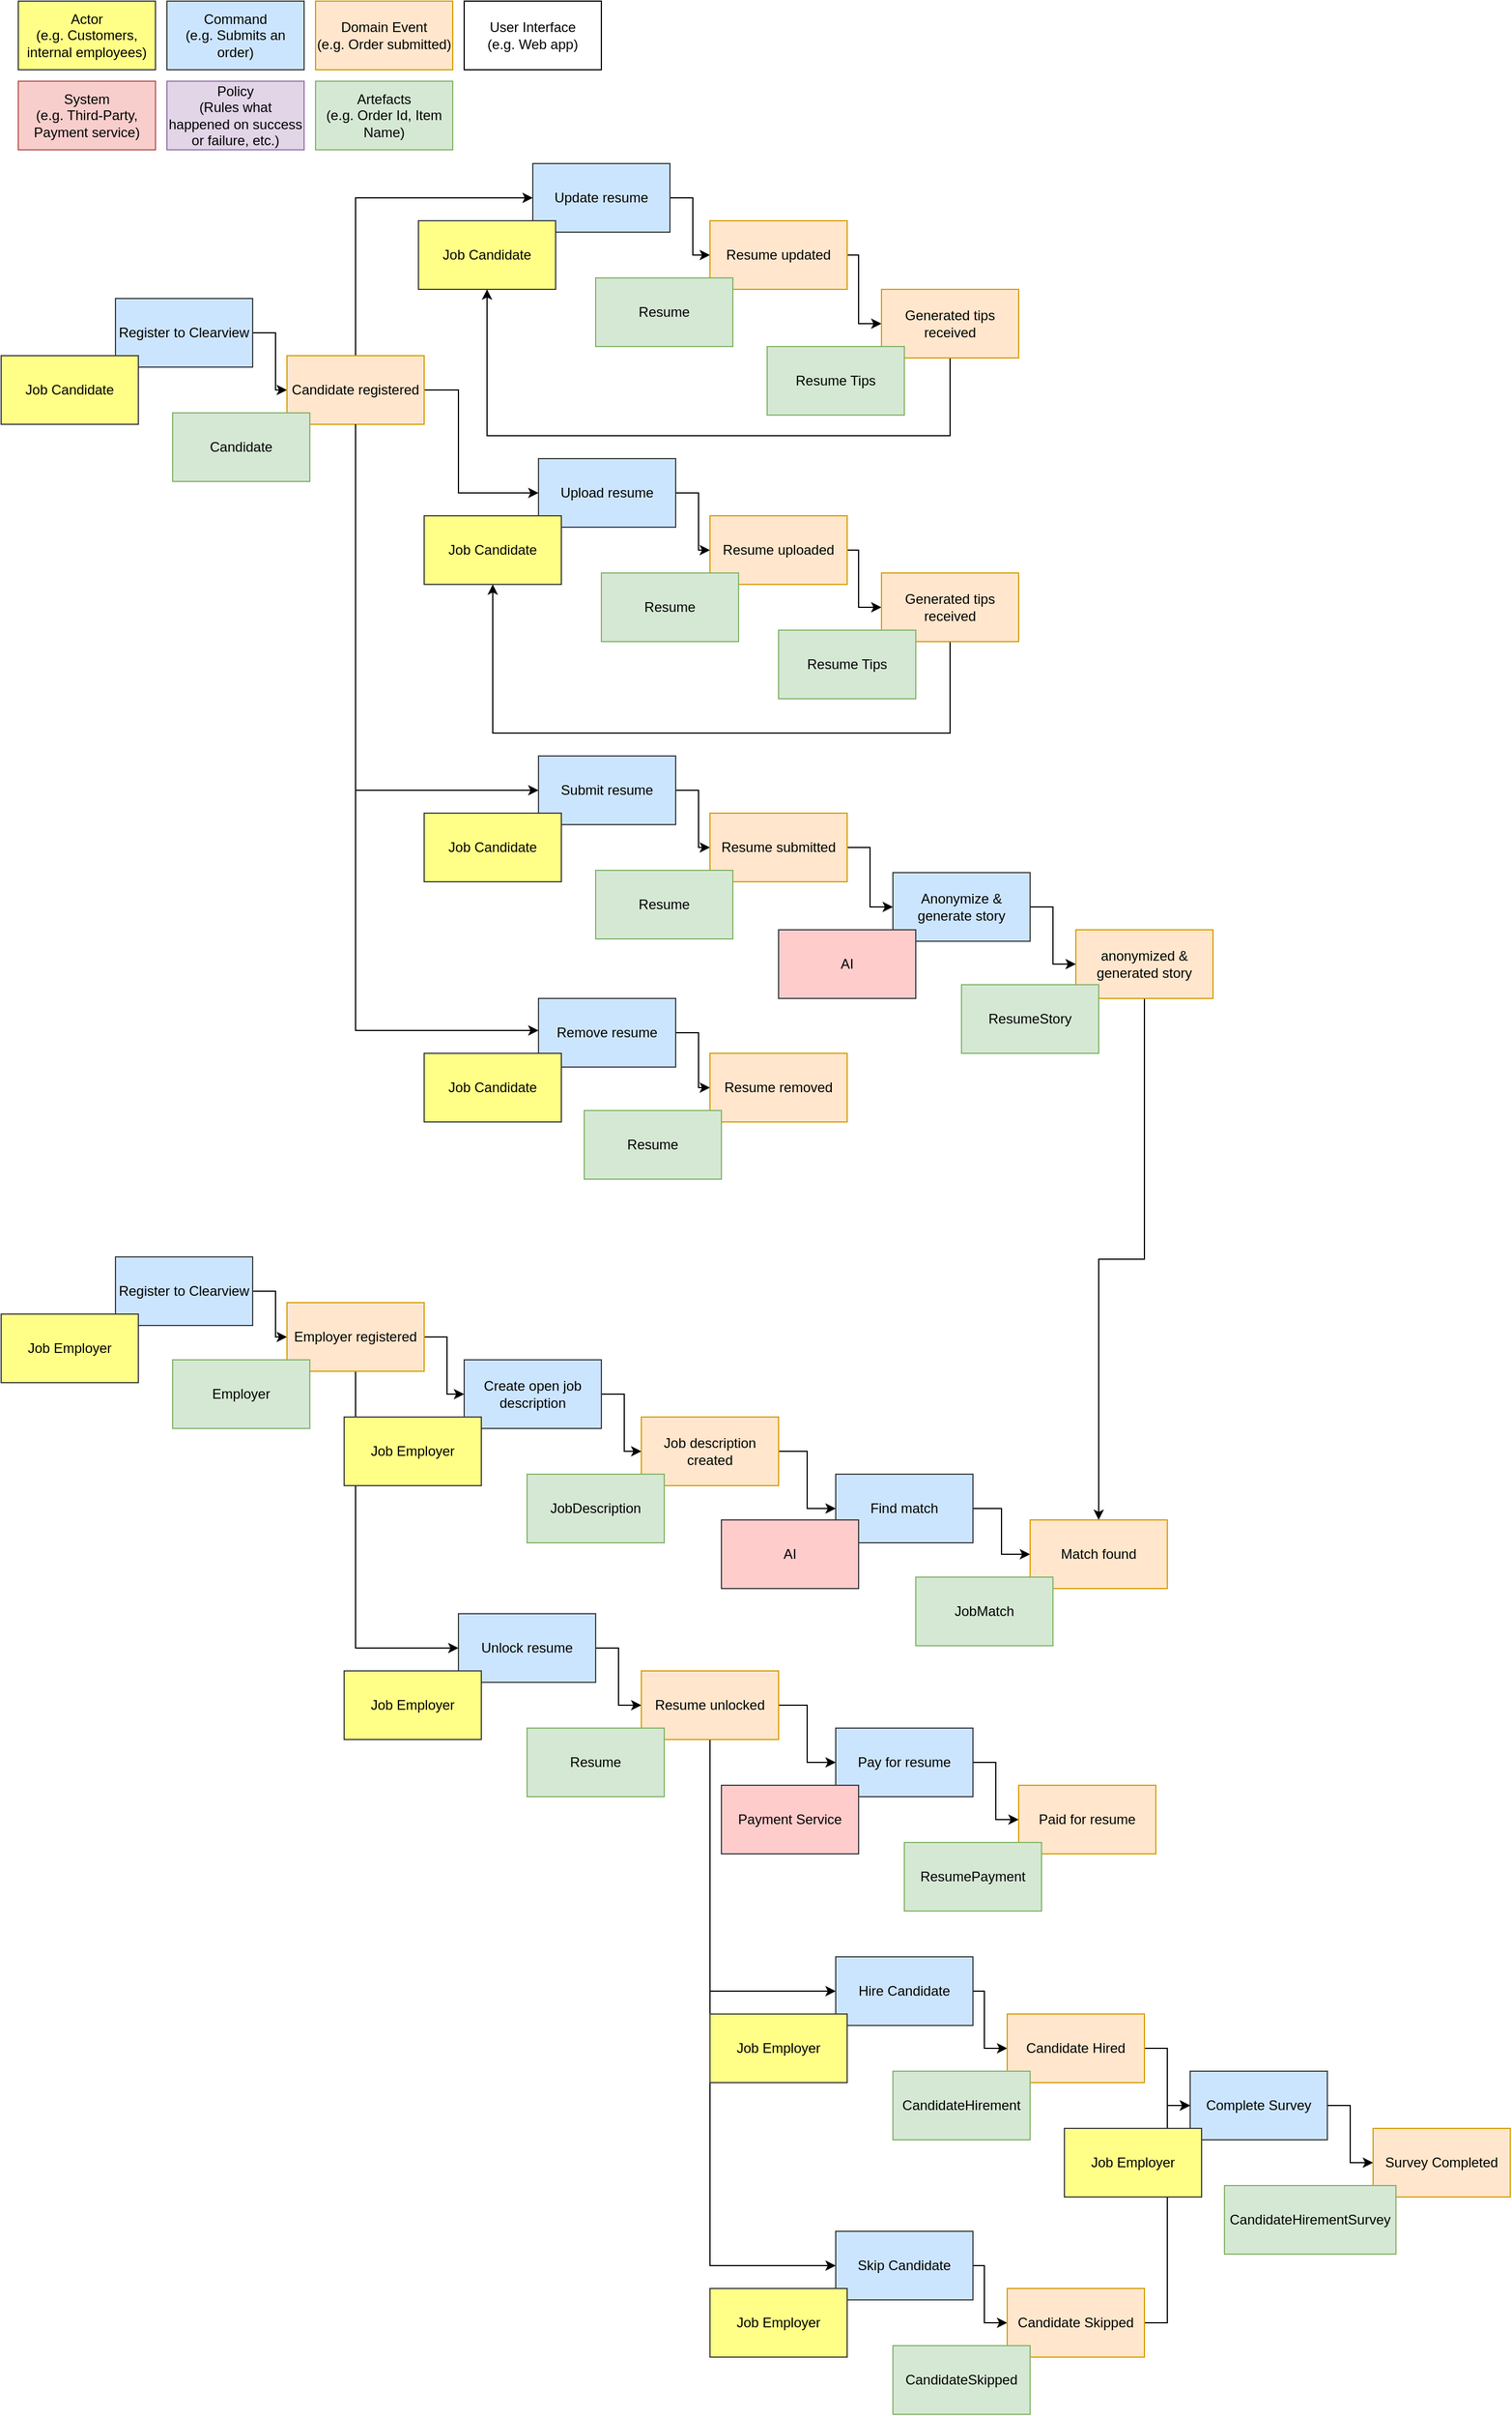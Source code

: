 <mxfile version="22.1.2" type="device" pages="4">
  <diagram name="Events" id="QSQXu9lmqYJtY8SG2Jjx">
    <mxGraphModel dx="1217" dy="930" grid="1" gridSize="10" guides="1" tooltips="1" connect="1" arrows="1" fold="1" page="1" pageScale="1" pageWidth="1169" pageHeight="1654" math="0" shadow="0">
      <root>
        <mxCell id="0" />
        <mxCell id="1" parent="0" />
        <mxCell id="1sGQlCswzNVKoqFnoiBK-1" value="System&lt;br&gt;(e.g. Third-Party, Payment service)" style="rounded=0;whiteSpace=wrap;html=1;fillColor=#f8cecc;strokeColor=#b85450;" vertex="1" parent="1">
          <mxGeometry x="15" y="80" width="120" height="60" as="geometry" />
        </mxCell>
        <mxCell id="1sGQlCswzNVKoqFnoiBK-2" value="Actor&lt;br&gt;(e.g. Customers, internal employees)" style="rounded=0;whiteSpace=wrap;html=1;fillColor=#ffff88;strokeColor=#36393d;" vertex="1" parent="1">
          <mxGeometry x="15" y="10" width="120" height="60" as="geometry" />
        </mxCell>
        <mxCell id="1sGQlCswzNVKoqFnoiBK-3" value="Command&lt;br&gt;(e.g. Submits an order)" style="rounded=0;whiteSpace=wrap;html=1;fillColor=#cce5ff;strokeColor=#36393d;" vertex="1" parent="1">
          <mxGeometry x="145" y="10" width="120" height="60" as="geometry" />
        </mxCell>
        <mxCell id="1sGQlCswzNVKoqFnoiBK-4" value="Domain Event&lt;br&gt;(e.g. Order submitted)" style="rounded=0;whiteSpace=wrap;html=1;fillColor=#ffe6cc;strokeColor=#d79b00;" vertex="1" parent="1">
          <mxGeometry x="275" y="10" width="120" height="60" as="geometry" />
        </mxCell>
        <mxCell id="1sGQlCswzNVKoqFnoiBK-5" value="Artefacts&lt;br&gt;(e.g. Order Id, Item Name)" style="rounded=0;whiteSpace=wrap;html=1;fillColor=#d5e8d4;strokeColor=#82b366;" vertex="1" parent="1">
          <mxGeometry x="275" y="80" width="120" height="60" as="geometry" />
        </mxCell>
        <mxCell id="1sGQlCswzNVKoqFnoiBK-6" value="User Interface&lt;br&gt;(e.g. Web app)" style="rounded=0;whiteSpace=wrap;html=1;" vertex="1" parent="1">
          <mxGeometry x="405" y="10" width="120" height="60" as="geometry" />
        </mxCell>
        <mxCell id="1sGQlCswzNVKoqFnoiBK-7" value="Policy&lt;br&gt;(Rules what happened on success or failure, etc.)" style="rounded=0;whiteSpace=wrap;html=1;fillColor=#e1d5e7;strokeColor=#9673a6;" vertex="1" parent="1">
          <mxGeometry x="145" y="80" width="120" height="60" as="geometry" />
        </mxCell>
        <mxCell id="LxWCvpmv3S09ETfs8jSa-2" style="edgeStyle=orthogonalEdgeStyle;rounded=0;orthogonalLoop=1;jettySize=auto;html=1;entryX=0;entryY=0.5;entryDx=0;entryDy=0;" edge="1" parent="1" source="1sGQlCswzNVKoqFnoiBK-9" target="LxWCvpmv3S09ETfs8jSa-1">
          <mxGeometry relative="1" as="geometry" />
        </mxCell>
        <mxCell id="1sGQlCswzNVKoqFnoiBK-9" value="Upload resume" style="rounded=0;whiteSpace=wrap;html=1;fillColor=#cce5ff;strokeColor=#36393d;" vertex="1" parent="1">
          <mxGeometry x="470" y="410" width="120" height="60" as="geometry" />
        </mxCell>
        <mxCell id="-47shXcS-1HyKLamz-Dh-2" style="edgeStyle=orthogonalEdgeStyle;rounded=0;orthogonalLoop=1;jettySize=auto;html=1;entryX=0;entryY=0.5;entryDx=0;entryDy=0;" edge="1" parent="1" source="LxWCvpmv3S09ETfs8jSa-1" target="DDW7LlrJ7NtLlArkNrAU-3">
          <mxGeometry relative="1" as="geometry">
            <mxPoint x="770" y="440" as="targetPoint" />
            <Array as="points">
              <mxPoint x="750" y="490" />
              <mxPoint x="750" y="540" />
            </Array>
          </mxGeometry>
        </mxCell>
        <mxCell id="LxWCvpmv3S09ETfs8jSa-1" value="Resume uploaded" style="rounded=0;whiteSpace=wrap;html=1;fillColor=#ffe6cc;strokeColor=#d79b00;" vertex="1" parent="1">
          <mxGeometry x="620" y="460" width="120" height="60" as="geometry" />
        </mxCell>
        <mxCell id="h68p6T1j22FLT3B7f_oG-5" style="edgeStyle=orthogonalEdgeStyle;rounded=0;orthogonalLoop=1;jettySize=auto;html=1;entryX=0;entryY=0.5;entryDx=0;entryDy=0;" edge="1" parent="1" source="h68p6T1j22FLT3B7f_oG-2" target="h68p6T1j22FLT3B7f_oG-4">
          <mxGeometry relative="1" as="geometry" />
        </mxCell>
        <mxCell id="h68p6T1j22FLT3B7f_oG-2" value="Register to Clearview" style="rounded=0;whiteSpace=wrap;html=1;fillColor=#cce5ff;strokeColor=#36393d;" vertex="1" parent="1">
          <mxGeometry x="100" y="270" width="120" height="60" as="geometry" />
        </mxCell>
        <mxCell id="DDW7LlrJ7NtLlArkNrAU-2" style="edgeStyle=orthogonalEdgeStyle;rounded=0;orthogonalLoop=1;jettySize=auto;html=1;entryX=0;entryY=0.5;entryDx=0;entryDy=0;" edge="1" parent="1" source="h68p6T1j22FLT3B7f_oG-4" target="1sGQlCswzNVKoqFnoiBK-9">
          <mxGeometry relative="1" as="geometry">
            <Array as="points">
              <mxPoint x="400" y="350" />
              <mxPoint x="400" y="440" />
            </Array>
          </mxGeometry>
        </mxCell>
        <mxCell id="vd6nBaBK3zYr2zuKlT-W-9" style="edgeStyle=orthogonalEdgeStyle;rounded=0;orthogonalLoop=1;jettySize=auto;html=1;entryX=0;entryY=0.5;entryDx=0;entryDy=0;" edge="1" parent="1" source="h68p6T1j22FLT3B7f_oG-4" target="vd6nBaBK3zYr2zuKlT-W-1">
          <mxGeometry relative="1" as="geometry">
            <Array as="points">
              <mxPoint x="310" y="700" />
            </Array>
          </mxGeometry>
        </mxCell>
        <mxCell id="vd6nBaBK3zYr2zuKlT-W-18" style="edgeStyle=orthogonalEdgeStyle;rounded=0;orthogonalLoop=1;jettySize=auto;html=1;entryX=0;entryY=0.5;entryDx=0;entryDy=0;" edge="1" parent="1" source="h68p6T1j22FLT3B7f_oG-4" target="vd6nBaBK3zYr2zuKlT-W-16">
          <mxGeometry relative="1" as="geometry">
            <Array as="points">
              <mxPoint x="310" y="182" />
            </Array>
          </mxGeometry>
        </mxCell>
        <mxCell id="h68p6T1j22FLT3B7f_oG-4" value="Candidate registered" style="rounded=0;whiteSpace=wrap;html=1;fillColor=#ffe6cc;strokeColor=#d79b00;" vertex="1" parent="1">
          <mxGeometry x="250" y="320" width="120" height="60" as="geometry" />
        </mxCell>
        <mxCell id="h68p6T1j22FLT3B7f_oG-1" value="Job Candidate" style="rounded=0;whiteSpace=wrap;html=1;fillColor=#ffff88;strokeColor=#36393d;" vertex="1" parent="1">
          <mxGeometry y="320" width="120" height="60" as="geometry" />
        </mxCell>
        <mxCell id="1sGQlCswzNVKoqFnoiBK-8" value="Job Candidate" style="rounded=0;whiteSpace=wrap;html=1;fillColor=#ffff88;strokeColor=#36393d;" vertex="1" parent="1">
          <mxGeometry x="370" y="460" width="120" height="60" as="geometry" />
        </mxCell>
        <mxCell id="DDW7LlrJ7NtLlArkNrAU-6" style="edgeStyle=orthogonalEdgeStyle;rounded=0;orthogonalLoop=1;jettySize=auto;html=1;entryX=0.5;entryY=1;entryDx=0;entryDy=0;" edge="1" parent="1" source="DDW7LlrJ7NtLlArkNrAU-3" target="1sGQlCswzNVKoqFnoiBK-8">
          <mxGeometry relative="1" as="geometry">
            <Array as="points">
              <mxPoint x="830" y="650" />
              <mxPoint x="430" y="650" />
            </Array>
          </mxGeometry>
        </mxCell>
        <mxCell id="DDW7LlrJ7NtLlArkNrAU-3" value="Generated tips received" style="rounded=0;whiteSpace=wrap;html=1;fillColor=#ffe6cc;strokeColor=#d79b00;" vertex="1" parent="1">
          <mxGeometry x="770" y="510" width="120" height="60" as="geometry" />
        </mxCell>
        <mxCell id="DDW7LlrJ7NtLlArkNrAU-4" value="Resume" style="rounded=0;whiteSpace=wrap;html=1;fillColor=#d5e8d4;strokeColor=#82b366;" vertex="1" parent="1">
          <mxGeometry x="525" y="510" width="120" height="60" as="geometry" />
        </mxCell>
        <mxCell id="DDW7LlrJ7NtLlArkNrAU-5" value="Resume Tips" style="rounded=0;whiteSpace=wrap;html=1;fillColor=#d5e8d4;strokeColor=#82b366;" vertex="1" parent="1">
          <mxGeometry x="680" y="560" width="120" height="60" as="geometry" />
        </mxCell>
        <mxCell id="vd6nBaBK3zYr2zuKlT-W-4" style="edgeStyle=orthogonalEdgeStyle;rounded=0;orthogonalLoop=1;jettySize=auto;html=1;entryX=0;entryY=0.5;entryDx=0;entryDy=0;" edge="1" parent="1" source="vd6nBaBK3zYr2zuKlT-W-1" target="vd6nBaBK3zYr2zuKlT-W-3">
          <mxGeometry relative="1" as="geometry" />
        </mxCell>
        <mxCell id="vd6nBaBK3zYr2zuKlT-W-1" value="Submit resume" style="rounded=0;whiteSpace=wrap;html=1;fillColor=#cce5ff;strokeColor=#36393d;" vertex="1" parent="1">
          <mxGeometry x="470" y="670" width="120" height="60" as="geometry" />
        </mxCell>
        <mxCell id="vd6nBaBK3zYr2zuKlT-W-2" value="Job Candidate" style="rounded=0;whiteSpace=wrap;html=1;fillColor=#ffff88;strokeColor=#36393d;" vertex="1" parent="1">
          <mxGeometry x="370" y="720" width="120" height="60" as="geometry" />
        </mxCell>
        <mxCell id="vd6nBaBK3zYr2zuKlT-W-7" style="edgeStyle=orthogonalEdgeStyle;rounded=0;orthogonalLoop=1;jettySize=auto;html=1;entryX=0;entryY=0.5;entryDx=0;entryDy=0;" edge="1" parent="1" source="vd6nBaBK3zYr2zuKlT-W-3" target="vd6nBaBK3zYr2zuKlT-W-38">
          <mxGeometry relative="1" as="geometry" />
        </mxCell>
        <mxCell id="vd6nBaBK3zYr2zuKlT-W-3" value="Resume submitted" style="rounded=0;whiteSpace=wrap;html=1;fillColor=#ffe6cc;strokeColor=#d79b00;" vertex="1" parent="1">
          <mxGeometry x="620" y="720" width="120" height="60" as="geometry" />
        </mxCell>
        <mxCell id="vd6nBaBK3zYr2zuKlT-W-5" value="Resume" style="rounded=0;whiteSpace=wrap;html=1;fillColor=#d5e8d4;strokeColor=#82b366;" vertex="1" parent="1">
          <mxGeometry x="520" y="770" width="120" height="60" as="geometry" />
        </mxCell>
        <mxCell id="nr668dQrNdN1Qu-H5N3p-35" style="edgeStyle=orthogonalEdgeStyle;rounded=0;orthogonalLoop=1;jettySize=auto;html=1;entryX=0.5;entryY=0;entryDx=0;entryDy=0;" edge="1" parent="1" source="vd6nBaBK3zYr2zuKlT-W-6" target="vd6nBaBK3zYr2zuKlT-W-41">
          <mxGeometry relative="1" as="geometry" />
        </mxCell>
        <mxCell id="vd6nBaBK3zYr2zuKlT-W-6" value="anonymized &amp;amp; generated story" style="rounded=0;whiteSpace=wrap;html=1;fillColor=#ffe6cc;strokeColor=#d79b00;" vertex="1" parent="1">
          <mxGeometry x="940" y="822" width="120" height="60" as="geometry" />
        </mxCell>
        <mxCell id="vd6nBaBK3zYr2zuKlT-W-8" value="ResumeStory" style="rounded=0;whiteSpace=wrap;html=1;fillColor=#d5e8d4;strokeColor=#82b366;" vertex="1" parent="1">
          <mxGeometry x="840" y="870" width="120" height="60" as="geometry" />
        </mxCell>
        <mxCell id="vd6nBaBK3zYr2zuKlT-W-13" style="edgeStyle=orthogonalEdgeStyle;rounded=0;orthogonalLoop=1;jettySize=auto;html=1;entryX=0;entryY=0.5;entryDx=0;entryDy=0;" edge="1" parent="1" source="vd6nBaBK3zYr2zuKlT-W-10" target="vd6nBaBK3zYr2zuKlT-W-12">
          <mxGeometry relative="1" as="geometry" />
        </mxCell>
        <mxCell id="vd6nBaBK3zYr2zuKlT-W-10" value="Register to Clearview" style="rounded=0;whiteSpace=wrap;html=1;fillColor=#cce5ff;strokeColor=#36393d;" vertex="1" parent="1">
          <mxGeometry x="100" y="1108" width="120" height="60" as="geometry" />
        </mxCell>
        <mxCell id="vd6nBaBK3zYr2zuKlT-W-11" value="Job Employer" style="rounded=0;whiteSpace=wrap;html=1;fillColor=#ffff88;strokeColor=#36393d;" vertex="1" parent="1">
          <mxGeometry y="1158" width="120" height="60" as="geometry" />
        </mxCell>
        <mxCell id="vd6nBaBK3zYr2zuKlT-W-30" style="edgeStyle=orthogonalEdgeStyle;rounded=0;orthogonalLoop=1;jettySize=auto;html=1;entryX=0;entryY=0.5;entryDx=0;entryDy=0;" edge="1" parent="1" source="vd6nBaBK3zYr2zuKlT-W-12" target="vd6nBaBK3zYr2zuKlT-W-29">
          <mxGeometry relative="1" as="geometry" />
        </mxCell>
        <mxCell id="qTahu4m1CZD2g2QTslo6-3" style="edgeStyle=orthogonalEdgeStyle;rounded=0;orthogonalLoop=1;jettySize=auto;html=1;entryX=0;entryY=0.5;entryDx=0;entryDy=0;exitX=0.5;exitY=1;exitDx=0;exitDy=0;" edge="1" parent="1" source="vd6nBaBK3zYr2zuKlT-W-12" target="qTahu4m1CZD2g2QTslo6-1">
          <mxGeometry relative="1" as="geometry" />
        </mxCell>
        <mxCell id="vd6nBaBK3zYr2zuKlT-W-12" value="Employer registered" style="rounded=0;whiteSpace=wrap;html=1;fillColor=#ffe6cc;strokeColor=#d79b00;" vertex="1" parent="1">
          <mxGeometry x="250" y="1148" width="120" height="60" as="geometry" />
        </mxCell>
        <mxCell id="vd6nBaBK3zYr2zuKlT-W-14" value="Candidate" style="rounded=0;whiteSpace=wrap;html=1;fillColor=#d5e8d4;strokeColor=#82b366;" vertex="1" parent="1">
          <mxGeometry x="150" y="370" width="120" height="60" as="geometry" />
        </mxCell>
        <mxCell id="vd6nBaBK3zYr2zuKlT-W-15" value="Employer" style="rounded=0;whiteSpace=wrap;html=1;fillColor=#d5e8d4;strokeColor=#82b366;" vertex="1" parent="1">
          <mxGeometry x="150" y="1198" width="120" height="60" as="geometry" />
        </mxCell>
        <mxCell id="vd6nBaBK3zYr2zuKlT-W-21" style="edgeStyle=orthogonalEdgeStyle;rounded=0;orthogonalLoop=1;jettySize=auto;html=1;" edge="1" parent="1" source="vd6nBaBK3zYr2zuKlT-W-16" target="vd6nBaBK3zYr2zuKlT-W-19">
          <mxGeometry relative="1" as="geometry" />
        </mxCell>
        <mxCell id="vd6nBaBK3zYr2zuKlT-W-16" value="Update resume" style="rounded=0;whiteSpace=wrap;html=1;fillColor=#cce5ff;strokeColor=#36393d;" vertex="1" parent="1">
          <mxGeometry x="465" y="152" width="120" height="60" as="geometry" />
        </mxCell>
        <mxCell id="vd6nBaBK3zYr2zuKlT-W-17" value="Job Candidate" style="rounded=0;whiteSpace=wrap;html=1;fillColor=#ffff88;strokeColor=#36393d;" vertex="1" parent="1">
          <mxGeometry x="365" y="202" width="120" height="60" as="geometry" />
        </mxCell>
        <mxCell id="vd6nBaBK3zYr2zuKlT-W-27" style="edgeStyle=orthogonalEdgeStyle;rounded=0;orthogonalLoop=1;jettySize=auto;html=1;entryX=0;entryY=0.5;entryDx=0;entryDy=0;" edge="1" parent="1" source="vd6nBaBK3zYr2zuKlT-W-19" target="vd6nBaBK3zYr2zuKlT-W-23">
          <mxGeometry relative="1" as="geometry">
            <Array as="points">
              <mxPoint x="750" y="232" />
              <mxPoint x="750" y="292" />
            </Array>
          </mxGeometry>
        </mxCell>
        <mxCell id="vd6nBaBK3zYr2zuKlT-W-19" value="Resume updated" style="rounded=0;whiteSpace=wrap;html=1;fillColor=#ffe6cc;strokeColor=#d79b00;" vertex="1" parent="1">
          <mxGeometry x="620" y="202" width="120" height="60" as="geometry" />
        </mxCell>
        <mxCell id="vd6nBaBK3zYr2zuKlT-W-20" value="Resume" style="rounded=0;whiteSpace=wrap;html=1;fillColor=#d5e8d4;strokeColor=#82b366;" vertex="1" parent="1">
          <mxGeometry x="520" y="252" width="120" height="60" as="geometry" />
        </mxCell>
        <mxCell id="vd6nBaBK3zYr2zuKlT-W-28" style="edgeStyle=orthogonalEdgeStyle;rounded=0;orthogonalLoop=1;jettySize=auto;html=1;entryX=0.5;entryY=1;entryDx=0;entryDy=0;" edge="1" parent="1" source="vd6nBaBK3zYr2zuKlT-W-23" target="vd6nBaBK3zYr2zuKlT-W-17">
          <mxGeometry relative="1" as="geometry">
            <Array as="points">
              <mxPoint x="830" y="390" />
              <mxPoint x="425" y="390" />
            </Array>
          </mxGeometry>
        </mxCell>
        <mxCell id="vd6nBaBK3zYr2zuKlT-W-23" value="Generated tips received" style="rounded=0;whiteSpace=wrap;html=1;fillColor=#ffe6cc;strokeColor=#d79b00;" vertex="1" parent="1">
          <mxGeometry x="770" y="262" width="120" height="60" as="geometry" />
        </mxCell>
        <mxCell id="vd6nBaBK3zYr2zuKlT-W-24" value="Resume Tips" style="rounded=0;whiteSpace=wrap;html=1;fillColor=#d5e8d4;strokeColor=#82b366;" vertex="1" parent="1">
          <mxGeometry x="670" y="312" width="120" height="60" as="geometry" />
        </mxCell>
        <mxCell id="vd6nBaBK3zYr2zuKlT-W-33" style="edgeStyle=orthogonalEdgeStyle;rounded=0;orthogonalLoop=1;jettySize=auto;html=1;entryX=0;entryY=0.5;entryDx=0;entryDy=0;" edge="1" parent="1" source="vd6nBaBK3zYr2zuKlT-W-29" target="vd6nBaBK3zYr2zuKlT-W-31">
          <mxGeometry relative="1" as="geometry" />
        </mxCell>
        <mxCell id="vd6nBaBK3zYr2zuKlT-W-29" value="Create open job description" style="rounded=0;whiteSpace=wrap;html=1;fillColor=#cce5ff;strokeColor=#36393d;" vertex="1" parent="1">
          <mxGeometry x="405" y="1198" width="120" height="60" as="geometry" />
        </mxCell>
        <mxCell id="vd6nBaBK3zYr2zuKlT-W-36" style="edgeStyle=orthogonalEdgeStyle;rounded=0;orthogonalLoop=1;jettySize=auto;html=1;entryX=0;entryY=0.5;entryDx=0;entryDy=0;" edge="1" parent="1" source="vd6nBaBK3zYr2zuKlT-W-31" target="vd6nBaBK3zYr2zuKlT-W-35">
          <mxGeometry relative="1" as="geometry" />
        </mxCell>
        <mxCell id="vd6nBaBK3zYr2zuKlT-W-31" value="Job description created" style="rounded=0;whiteSpace=wrap;html=1;fillColor=#ffe6cc;strokeColor=#d79b00;" vertex="1" parent="1">
          <mxGeometry x="560" y="1248" width="120" height="60" as="geometry" />
        </mxCell>
        <mxCell id="vd6nBaBK3zYr2zuKlT-W-32" value="Job Employer" style="rounded=0;whiteSpace=wrap;html=1;fillColor=#ffff88;strokeColor=#36393d;" vertex="1" parent="1">
          <mxGeometry x="300" y="1248" width="120" height="60" as="geometry" />
        </mxCell>
        <mxCell id="vd6nBaBK3zYr2zuKlT-W-34" value="JobDescription" style="rounded=0;whiteSpace=wrap;html=1;fillColor=#d5e8d4;strokeColor=#82b366;" vertex="1" parent="1">
          <mxGeometry x="460" y="1298" width="120" height="60" as="geometry" />
        </mxCell>
        <mxCell id="vd6nBaBK3zYr2zuKlT-W-42" style="edgeStyle=orthogonalEdgeStyle;rounded=0;orthogonalLoop=1;jettySize=auto;html=1;entryX=0;entryY=0.5;entryDx=0;entryDy=0;" edge="1" parent="1" source="vd6nBaBK3zYr2zuKlT-W-35" target="vd6nBaBK3zYr2zuKlT-W-41">
          <mxGeometry relative="1" as="geometry" />
        </mxCell>
        <mxCell id="vd6nBaBK3zYr2zuKlT-W-35" value="Find match" style="rounded=0;whiteSpace=wrap;html=1;fillColor=#cce5ff;strokeColor=#36393d;" vertex="1" parent="1">
          <mxGeometry x="730" y="1298" width="120" height="60" as="geometry" />
        </mxCell>
        <mxCell id="vd6nBaBK3zYr2zuKlT-W-37" value="AI" style="rounded=0;whiteSpace=wrap;html=1;fillColor=#ffcccc;strokeColor=#36393d;" vertex="1" parent="1">
          <mxGeometry x="630" y="1338" width="120" height="60" as="geometry" />
        </mxCell>
        <mxCell id="vd6nBaBK3zYr2zuKlT-W-40" style="edgeStyle=orthogonalEdgeStyle;rounded=0;orthogonalLoop=1;jettySize=auto;html=1;entryX=0;entryY=0.5;entryDx=0;entryDy=0;" edge="1" parent="1" source="vd6nBaBK3zYr2zuKlT-W-38" target="vd6nBaBK3zYr2zuKlT-W-6">
          <mxGeometry relative="1" as="geometry" />
        </mxCell>
        <mxCell id="vd6nBaBK3zYr2zuKlT-W-38" value="Anonymize &amp;amp; generate story" style="rounded=0;whiteSpace=wrap;html=1;fillColor=#cce5ff;strokeColor=#36393d;" vertex="1" parent="1">
          <mxGeometry x="780" y="772" width="120" height="60" as="geometry" />
        </mxCell>
        <mxCell id="vd6nBaBK3zYr2zuKlT-W-39" value="AI" style="rounded=0;whiteSpace=wrap;html=1;fillColor=#ffcccc;strokeColor=#36393d;" vertex="1" parent="1">
          <mxGeometry x="680" y="822" width="120" height="60" as="geometry" />
        </mxCell>
        <mxCell id="vd6nBaBK3zYr2zuKlT-W-41" value="Match found" style="rounded=0;whiteSpace=wrap;html=1;fillColor=#ffe6cc;strokeColor=#d79b00;" vertex="1" parent="1">
          <mxGeometry x="900" y="1338" width="120" height="60" as="geometry" />
        </mxCell>
        <mxCell id="vd6nBaBK3zYr2zuKlT-W-43" value="JobMatch" style="rounded=0;whiteSpace=wrap;html=1;fillColor=#d5e8d4;strokeColor=#82b366;" vertex="1" parent="1">
          <mxGeometry x="800" y="1388" width="120" height="60" as="geometry" />
        </mxCell>
        <mxCell id="qTahu4m1CZD2g2QTslo6-6" style="edgeStyle=orthogonalEdgeStyle;rounded=0;orthogonalLoop=1;jettySize=auto;html=1;entryX=0;entryY=0.5;entryDx=0;entryDy=0;" edge="1" parent="1" source="qTahu4m1CZD2g2QTslo6-1" target="qTahu4m1CZD2g2QTslo6-5">
          <mxGeometry relative="1" as="geometry" />
        </mxCell>
        <mxCell id="qTahu4m1CZD2g2QTslo6-1" value="Unlock resume" style="rounded=0;whiteSpace=wrap;html=1;fillColor=#cce5ff;strokeColor=#36393d;" vertex="1" parent="1">
          <mxGeometry x="400" y="1420" width="120" height="60" as="geometry" />
        </mxCell>
        <mxCell id="qTahu4m1CZD2g2QTslo6-2" value="Job Employer" style="rounded=0;whiteSpace=wrap;html=1;fillColor=#ffff88;strokeColor=#36393d;" vertex="1" parent="1">
          <mxGeometry x="300" y="1470" width="120" height="60" as="geometry" />
        </mxCell>
        <mxCell id="qTahu4m1CZD2g2QTslo6-9" style="edgeStyle=orthogonalEdgeStyle;rounded=0;orthogonalLoop=1;jettySize=auto;html=1;entryX=0;entryY=0.5;entryDx=0;entryDy=0;" edge="1" parent="1" source="qTahu4m1CZD2g2QTslo6-5" target="qTahu4m1CZD2g2QTslo6-8">
          <mxGeometry relative="1" as="geometry" />
        </mxCell>
        <mxCell id="qTahu4m1CZD2g2QTslo6-16" style="edgeStyle=orthogonalEdgeStyle;rounded=0;orthogonalLoop=1;jettySize=auto;html=1;entryX=0;entryY=0.5;entryDx=0;entryDy=0;exitX=0.5;exitY=1;exitDx=0;exitDy=0;" edge="1" parent="1" source="qTahu4m1CZD2g2QTslo6-5" target="qTahu4m1CZD2g2QTslo6-15">
          <mxGeometry relative="1" as="geometry" />
        </mxCell>
        <mxCell id="qTahu4m1CZD2g2QTslo6-38" style="edgeStyle=orthogonalEdgeStyle;rounded=0;orthogonalLoop=1;jettySize=auto;html=1;entryX=0;entryY=0.5;entryDx=0;entryDy=0;exitX=0.5;exitY=1;exitDx=0;exitDy=0;" edge="1" parent="1" source="qTahu4m1CZD2g2QTslo6-5" target="qTahu4m1CZD2g2QTslo6-28">
          <mxGeometry relative="1" as="geometry" />
        </mxCell>
        <mxCell id="qTahu4m1CZD2g2QTslo6-5" value="Resume unlocked" style="rounded=0;whiteSpace=wrap;html=1;fillColor=#ffe6cc;strokeColor=#d79b00;" vertex="1" parent="1">
          <mxGeometry x="560" y="1470" width="120" height="60" as="geometry" />
        </mxCell>
        <mxCell id="qTahu4m1CZD2g2QTslo6-7" value="Resume" style="rounded=0;whiteSpace=wrap;html=1;fillColor=#d5e8d4;strokeColor=#82b366;" vertex="1" parent="1">
          <mxGeometry x="460" y="1520" width="120" height="60" as="geometry" />
        </mxCell>
        <mxCell id="qTahu4m1CZD2g2QTslo6-13" style="edgeStyle=orthogonalEdgeStyle;rounded=0;orthogonalLoop=1;jettySize=auto;html=1;" edge="1" parent="1" source="qTahu4m1CZD2g2QTslo6-8" target="qTahu4m1CZD2g2QTslo6-12">
          <mxGeometry relative="1" as="geometry" />
        </mxCell>
        <mxCell id="qTahu4m1CZD2g2QTslo6-8" value="Pay for resume" style="rounded=0;whiteSpace=wrap;html=1;fillColor=#cce5ff;strokeColor=#36393d;" vertex="1" parent="1">
          <mxGeometry x="730" y="1520" width="120" height="60" as="geometry" />
        </mxCell>
        <mxCell id="qTahu4m1CZD2g2QTslo6-10" value="Payment Service" style="rounded=0;whiteSpace=wrap;html=1;fillColor=#ffcccc;strokeColor=#36393d;" vertex="1" parent="1">
          <mxGeometry x="630" y="1570" width="120" height="60" as="geometry" />
        </mxCell>
        <mxCell id="qTahu4m1CZD2g2QTslo6-12" value="Paid for resume" style="rounded=0;whiteSpace=wrap;html=1;fillColor=#ffe6cc;strokeColor=#d79b00;" vertex="1" parent="1">
          <mxGeometry x="890" y="1570" width="120" height="60" as="geometry" />
        </mxCell>
        <mxCell id="qTahu4m1CZD2g2QTslo6-14" value="ResumePayment" style="rounded=0;whiteSpace=wrap;html=1;fillColor=#d5e8d4;strokeColor=#82b366;" vertex="1" parent="1">
          <mxGeometry x="790" y="1620" width="120" height="60" as="geometry" />
        </mxCell>
        <mxCell id="qTahu4m1CZD2g2QTslo6-19" style="edgeStyle=orthogonalEdgeStyle;rounded=0;orthogonalLoop=1;jettySize=auto;html=1;entryX=0;entryY=0.5;entryDx=0;entryDy=0;" edge="1" parent="1" source="qTahu4m1CZD2g2QTslo6-15" target="qTahu4m1CZD2g2QTslo6-18">
          <mxGeometry relative="1" as="geometry">
            <Array as="points">
              <mxPoint x="860" y="1750" />
              <mxPoint x="860" y="1800" />
            </Array>
          </mxGeometry>
        </mxCell>
        <mxCell id="qTahu4m1CZD2g2QTslo6-15" value="Hire Candidate" style="rounded=0;whiteSpace=wrap;html=1;fillColor=#cce5ff;strokeColor=#36393d;" vertex="1" parent="1">
          <mxGeometry x="730" y="1720" width="120" height="60" as="geometry" />
        </mxCell>
        <mxCell id="qTahu4m1CZD2g2QTslo6-17" value="Job Employer" style="rounded=0;whiteSpace=wrap;html=1;fillColor=#ffff88;strokeColor=#36393d;" vertex="1" parent="1">
          <mxGeometry x="620" y="1770" width="120" height="60" as="geometry" />
        </mxCell>
        <mxCell id="qTahu4m1CZD2g2QTslo6-22" style="edgeStyle=orthogonalEdgeStyle;rounded=0;orthogonalLoop=1;jettySize=auto;html=1;entryX=0;entryY=0.5;entryDx=0;entryDy=0;" edge="1" parent="1" source="qTahu4m1CZD2g2QTslo6-18" target="qTahu4m1CZD2g2QTslo6-21">
          <mxGeometry relative="1" as="geometry" />
        </mxCell>
        <mxCell id="qTahu4m1CZD2g2QTslo6-18" value="Candidate Hired" style="rounded=0;whiteSpace=wrap;html=1;fillColor=#ffe6cc;strokeColor=#d79b00;" vertex="1" parent="1">
          <mxGeometry x="880" y="1770" width="120" height="60" as="geometry" />
        </mxCell>
        <mxCell id="qTahu4m1CZD2g2QTslo6-20" value="CandidateHirement" style="rounded=0;whiteSpace=wrap;html=1;fillColor=#d5e8d4;strokeColor=#82b366;" vertex="1" parent="1">
          <mxGeometry x="780" y="1820" width="120" height="60" as="geometry" />
        </mxCell>
        <mxCell id="qTahu4m1CZD2g2QTslo6-25" style="edgeStyle=orthogonalEdgeStyle;rounded=0;orthogonalLoop=1;jettySize=auto;html=1;entryX=0;entryY=0.5;entryDx=0;entryDy=0;" edge="1" parent="1" source="qTahu4m1CZD2g2QTslo6-21" target="qTahu4m1CZD2g2QTslo6-24">
          <mxGeometry relative="1" as="geometry" />
        </mxCell>
        <mxCell id="qTahu4m1CZD2g2QTslo6-21" value="Complete Survey" style="rounded=0;whiteSpace=wrap;html=1;fillColor=#cce5ff;strokeColor=#36393d;" vertex="1" parent="1">
          <mxGeometry x="1040" y="1820" width="120" height="60" as="geometry" />
        </mxCell>
        <mxCell id="qTahu4m1CZD2g2QTslo6-24" value="Survey Completed" style="rounded=0;whiteSpace=wrap;html=1;fillColor=#ffe6cc;strokeColor=#d79b00;" vertex="1" parent="1">
          <mxGeometry x="1200" y="1870" width="120" height="60" as="geometry" />
        </mxCell>
        <mxCell id="qTahu4m1CZD2g2QTslo6-26" value="CandidateHirementSurvey" style="rounded=0;whiteSpace=wrap;html=1;fillColor=#d5e8d4;strokeColor=#82b366;" vertex="1" parent="1">
          <mxGeometry x="1070" y="1920" width="150" height="60" as="geometry" />
        </mxCell>
        <mxCell id="qTahu4m1CZD2g2QTslo6-27" style="edgeStyle=orthogonalEdgeStyle;rounded=0;orthogonalLoop=1;jettySize=auto;html=1;entryX=0;entryY=0.5;entryDx=0;entryDy=0;" edge="1" parent="1" source="qTahu4m1CZD2g2QTslo6-28" target="qTahu4m1CZD2g2QTslo6-31">
          <mxGeometry relative="1" as="geometry">
            <Array as="points">
              <mxPoint x="860" y="1990" />
              <mxPoint x="860" y="2040" />
            </Array>
          </mxGeometry>
        </mxCell>
        <mxCell id="qTahu4m1CZD2g2QTslo6-28" value="Skip Candidate" style="rounded=0;whiteSpace=wrap;html=1;fillColor=#cce5ff;strokeColor=#36393d;" vertex="1" parent="1">
          <mxGeometry x="730" y="1960" width="120" height="60" as="geometry" />
        </mxCell>
        <mxCell id="qTahu4m1CZD2g2QTslo6-29" value="Job Employer" style="rounded=0;whiteSpace=wrap;html=1;fillColor=#ffff88;strokeColor=#36393d;" vertex="1" parent="1">
          <mxGeometry x="620" y="2010" width="120" height="60" as="geometry" />
        </mxCell>
        <mxCell id="qTahu4m1CZD2g2QTslo6-30" style="edgeStyle=orthogonalEdgeStyle;rounded=0;orthogonalLoop=1;jettySize=auto;html=1;entryX=0;entryY=0.5;entryDx=0;entryDy=0;" edge="1" parent="1" source="qTahu4m1CZD2g2QTslo6-31" target="qTahu4m1CZD2g2QTslo6-21">
          <mxGeometry relative="1" as="geometry" />
        </mxCell>
        <mxCell id="qTahu4m1CZD2g2QTslo6-31" value="Candidate Skipped" style="rounded=0;whiteSpace=wrap;html=1;fillColor=#ffe6cc;strokeColor=#d79b00;" vertex="1" parent="1">
          <mxGeometry x="880" y="2010" width="120" height="60" as="geometry" />
        </mxCell>
        <mxCell id="qTahu4m1CZD2g2QTslo6-32" value="CandidateSkipped" style="rounded=0;whiteSpace=wrap;html=1;fillColor=#d5e8d4;strokeColor=#82b366;" vertex="1" parent="1">
          <mxGeometry x="780" y="2060" width="120" height="60" as="geometry" />
        </mxCell>
        <mxCell id="qTahu4m1CZD2g2QTslo6-23" value="Job Employer" style="rounded=0;whiteSpace=wrap;html=1;fillColor=#ffff88;strokeColor=#36393d;" vertex="1" parent="1">
          <mxGeometry x="930" y="1870" width="120" height="60" as="geometry" />
        </mxCell>
        <mxCell id="nr668dQrNdN1Qu-H5N3p-8" style="edgeStyle=orthogonalEdgeStyle;rounded=0;orthogonalLoop=1;jettySize=auto;html=1;entryX=0;entryY=0.5;entryDx=0;entryDy=0;" edge="1" parent="1" source="nr668dQrNdN1Qu-H5N3p-4" target="nr668dQrNdN1Qu-H5N3p-7">
          <mxGeometry relative="1" as="geometry" />
        </mxCell>
        <mxCell id="nr668dQrNdN1Qu-H5N3p-4" value="Remove resume" style="rounded=0;whiteSpace=wrap;html=1;fillColor=#cce5ff;strokeColor=#36393d;" vertex="1" parent="1">
          <mxGeometry x="470" y="882" width="120" height="60" as="geometry" />
        </mxCell>
        <mxCell id="nr668dQrNdN1Qu-H5N3p-5" value="Job Candidate" style="rounded=0;whiteSpace=wrap;html=1;fillColor=#ffff88;strokeColor=#36393d;" vertex="1" parent="1">
          <mxGeometry x="370" y="930" width="120" height="60" as="geometry" />
        </mxCell>
        <mxCell id="nr668dQrNdN1Qu-H5N3p-6" style="edgeStyle=orthogonalEdgeStyle;rounded=0;orthogonalLoop=1;jettySize=auto;html=1;exitX=0.5;exitY=1;exitDx=0;exitDy=0;" edge="1" parent="1" source="h68p6T1j22FLT3B7f_oG-4" target="nr668dQrNdN1Qu-H5N3p-4">
          <mxGeometry relative="1" as="geometry">
            <mxPoint x="320" y="390" as="sourcePoint" />
            <mxPoint x="480" y="710" as="targetPoint" />
            <Array as="points">
              <mxPoint x="310" y="910" />
            </Array>
          </mxGeometry>
        </mxCell>
        <mxCell id="nr668dQrNdN1Qu-H5N3p-7" value="Resume removed" style="rounded=0;whiteSpace=wrap;html=1;fillColor=#ffe6cc;strokeColor=#d79b00;" vertex="1" parent="1">
          <mxGeometry x="620" y="930" width="120" height="60" as="geometry" />
        </mxCell>
        <mxCell id="nr668dQrNdN1Qu-H5N3p-10" value="Resume" style="rounded=0;whiteSpace=wrap;html=1;fillColor=#d5e8d4;strokeColor=#82b366;" vertex="1" parent="1">
          <mxGeometry x="510" y="980" width="120" height="60" as="geometry" />
        </mxCell>
      </root>
    </mxGraphModel>
  </diagram>
  <diagram id="WJqLIm6Arno0MIoqfkYm" name="Components">
    <mxGraphModel dx="-317" dy="651" grid="1" gridSize="10" guides="1" tooltips="1" connect="1" arrows="1" fold="1" page="1" pageScale="1" pageWidth="1169" pageHeight="1654" math="0" shadow="0">
      <root>
        <mxCell id="0" />
        <mxCell id="1" parent="0" />
        <mxCell id="YhT3iaJ2nzur_h3uL0iz-1" value="&lt;font style=&quot;font-size: 16px;&quot;&gt;&lt;b&gt;Resume tracker&lt;/b&gt;&lt;/font&gt;" style="rounded=1;whiteSpace=wrap;html=1;verticalAlign=top;" vertex="1" parent="1">
          <mxGeometry x="1440" y="850" width="430" height="492" as="geometry" />
        </mxCell>
        <mxCell id="YhT3iaJ2nzur_h3uL0iz-2" value="&lt;font style=&quot;font-size: 16px;&quot;&gt;&lt;b&gt;Survey Collector&lt;/b&gt;&lt;/font&gt;" style="rounded=1;whiteSpace=wrap;html=1;verticalAlign=top;" vertex="1" parent="1">
          <mxGeometry x="1920" y="1113" width="580" height="230" as="geometry" />
        </mxCell>
        <mxCell id="YhT3iaJ2nzur_h3uL0iz-3" value="&lt;span style=&quot;font-size: 16px;&quot;&gt;&lt;b&gt;Resume Payout&lt;/b&gt;&lt;/span&gt;" style="rounded=1;whiteSpace=wrap;html=1;verticalAlign=top;" vertex="1" parent="1">
          <mxGeometry x="2180" y="822" width="310" height="204" as="geometry" />
        </mxCell>
        <mxCell id="YhT3iaJ2nzur_h3uL0iz-4" value="&lt;font style=&quot;font-size: 16px;&quot;&gt;&lt;b&gt;Resume AI matcher&lt;/b&gt;&lt;/font&gt;" style="rounded=1;whiteSpace=wrap;html=1;verticalAlign=top;" vertex="1" parent="1">
          <mxGeometry x="2170" y="550" width="320" height="210" as="geometry" />
        </mxCell>
        <mxCell id="YhT3iaJ2nzur_h3uL0iz-5" value="&lt;font style=&quot;font-size: 16px;&quot;&gt;&lt;b&gt;AI tips &amp;amp; anonymizer&lt;/b&gt;&lt;/font&gt;" style="rounded=1;whiteSpace=wrap;html=1;verticalAlign=top;" vertex="1" parent="1">
          <mxGeometry x="1990" y="240" width="500" height="248" as="geometry" />
        </mxCell>
        <mxCell id="YhT3iaJ2nzur_h3uL0iz-6" value="&lt;font style=&quot;font-size: 16px;&quot;&gt;&lt;b&gt;Candidate manager&lt;/b&gt;&lt;/font&gt;" style="rounded=1;whiteSpace=wrap;html=1;verticalAlign=top;" vertex="1" parent="1">
          <mxGeometry x="1440" y="240" width="300" height="200" as="geometry" />
        </mxCell>
        <mxCell id="YhT3iaJ2nzur_h3uL0iz-7" value="Job Candidate" style="rounded=0;whiteSpace=wrap;html=1;fillColor=#ffff88;strokeColor=#36393d;" vertex="1" parent="1">
          <mxGeometry x="1480" y="890" width="120" height="60" as="geometry" />
        </mxCell>
        <mxCell id="YhT3iaJ2nzur_h3uL0iz-8" value="Upload resume" style="rounded=0;whiteSpace=wrap;html=1;fillColor=#cce5ff;strokeColor=#36393d;" vertex="1" parent="1">
          <mxGeometry x="1720" y="952" width="120" height="60" as="geometry" />
        </mxCell>
        <mxCell id="YhT3iaJ2nzur_h3uL0iz-9" value="Register to Clearview" style="rounded=0;whiteSpace=wrap;html=1;fillColor=#cce5ff;strokeColor=#36393d;" vertex="1" parent="1">
          <mxGeometry x="1450" y="290" width="120" height="60" as="geometry" />
        </mxCell>
        <mxCell id="YhT3iaJ2nzur_h3uL0iz-10" value="Submit resume" style="rounded=0;whiteSpace=wrap;html=1;fillColor=#cce5ff;strokeColor=#36393d;" vertex="1" parent="1">
          <mxGeometry x="1600" y="890" width="120" height="60" as="geometry" />
        </mxCell>
        <mxCell id="YhT3iaJ2nzur_h3uL0iz-11" value="Update resume" style="rounded=0;whiteSpace=wrap;html=1;fillColor=#cce5ff;strokeColor=#36393d;" vertex="1" parent="1">
          <mxGeometry x="1720" y="890" width="120" height="60" as="geometry" />
        </mxCell>
        <mxCell id="YhT3iaJ2nzur_h3uL0iz-12" value="Remove resume" style="rounded=0;whiteSpace=wrap;html=1;fillColor=#cce5ff;strokeColor=#36393d;" vertex="1" parent="1">
          <mxGeometry x="1600" y="952" width="120" height="60" as="geometry" />
        </mxCell>
        <mxCell id="YhT3iaJ2nzur_h3uL0iz-13" value="Anonymize &amp;amp; generate story" style="rounded=0;whiteSpace=wrap;html=1;fillColor=#cce5ff;strokeColor=#36393d;" vertex="1" parent="1">
          <mxGeometry x="2030" y="308" width="120" height="60" as="geometry" />
        </mxCell>
        <mxCell id="YhT3iaJ2nzur_h3uL0iz-14" value="Resume uploaded" style="rounded=0;whiteSpace=wrap;html=1;fillColor=#ffe6cc;strokeColor=#d79b00;" vertex="1" parent="1">
          <mxGeometry x="1710" y="1192" width="120" height="60" as="geometry" />
        </mxCell>
        <mxCell id="YhT3iaJ2nzur_h3uL0iz-15" value="Candidate registered" style="rounded=0;whiteSpace=wrap;html=1;fillColor=#ffe6cc;strokeColor=#d79b00;" vertex="1" parent="1">
          <mxGeometry x="1600" y="288" width="120" height="60" as="geometry" />
        </mxCell>
        <mxCell id="YhT3iaJ2nzur_h3uL0iz-16" value="Resume submitted" style="rounded=0;whiteSpace=wrap;html=1;fillColor=#ffe6cc;strokeColor=#d79b00;" vertex="1" parent="1">
          <mxGeometry x="1590" y="1254" width="120" height="60" as="geometry" />
        </mxCell>
        <mxCell id="YhT3iaJ2nzur_h3uL0iz-17" value="anonymized &amp;amp; generated story" style="rounded=0;whiteSpace=wrap;html=1;fillColor=#ffe6cc;strokeColor=#d79b00;" vertex="1" parent="1">
          <mxGeometry x="2320" y="308" width="120" height="60" as="geometry" />
        </mxCell>
        <mxCell id="YhT3iaJ2nzur_h3uL0iz-18" value="Resume updated" style="rounded=0;whiteSpace=wrap;html=1;fillColor=#ffe6cc;strokeColor=#d79b00;" vertex="1" parent="1">
          <mxGeometry x="1590" y="1192" width="120" height="60" as="geometry" />
        </mxCell>
        <mxCell id="YhT3iaJ2nzur_h3uL0iz-19" value="Generated tips received" style="rounded=0;whiteSpace=wrap;html=1;fillColor=#ffe6cc;strokeColor=#d79b00;" vertex="1" parent="1">
          <mxGeometry x="2175" y="308" width="120" height="60" as="geometry" />
        </mxCell>
        <mxCell id="YhT3iaJ2nzur_h3uL0iz-20" value="Resume removed" style="rounded=0;whiteSpace=wrap;html=1;fillColor=#ffe6cc;strokeColor=#d79b00;" vertex="1" parent="1">
          <mxGeometry x="1470" y="1254" width="120" height="60" as="geometry" />
        </mxCell>
        <mxCell id="YhT3iaJ2nzur_h3uL0iz-21" value="ResumeStory" style="rounded=0;whiteSpace=wrap;html=1;fillColor=#d5e8d4;strokeColor=#82b366;" vertex="1" parent="1">
          <mxGeometry x="2320" y="368" width="120" height="60" as="geometry" />
        </mxCell>
        <mxCell id="YhT3iaJ2nzur_h3uL0iz-22" value="Candidate" style="rounded=0;whiteSpace=wrap;html=1;fillColor=#d5e8d4;strokeColor=#82b366;" vertex="1" parent="1">
          <mxGeometry x="1600" y="350" width="120" height="60" as="geometry" />
        </mxCell>
        <mxCell id="YhT3iaJ2nzur_h3uL0iz-23" value="Resume" style="rounded=0;whiteSpace=wrap;html=1;fillColor=#d5e8d4;strokeColor=#82b366;" vertex="1" parent="1">
          <mxGeometry x="1470" y="1192" width="120" height="60" as="geometry" />
        </mxCell>
        <mxCell id="YhT3iaJ2nzur_h3uL0iz-24" value="Resume Tips" style="rounded=0;whiteSpace=wrap;html=1;fillColor=#d5e8d4;strokeColor=#82b366;" vertex="1" parent="1">
          <mxGeometry x="2175" y="368" width="120" height="60" as="geometry" />
        </mxCell>
        <mxCell id="YhT3iaJ2nzur_h3uL0iz-25" value="&lt;font style=&quot;font-size: 16px;&quot;&gt;&lt;b&gt;Hiring manager&lt;/b&gt;&lt;/font&gt;" style="rounded=1;whiteSpace=wrap;html=1;verticalAlign=top;" vertex="1" parent="1">
          <mxGeometry x="1440" y="481.5" width="410" height="340.5" as="geometry" />
        </mxCell>
        <mxCell id="YhT3iaJ2nzur_h3uL0iz-26" value="AI" style="rounded=0;whiteSpace=wrap;html=1;fillColor=#ffcccc;strokeColor=#36393d;" vertex="1" parent="1">
          <mxGeometry x="2030" y="368" width="120" height="60" as="geometry" />
        </mxCell>
        <mxCell id="YhT3iaJ2nzur_h3uL0iz-27" value="Register to Clearview" style="rounded=0;whiteSpace=wrap;html=1;fillColor=#cce5ff;strokeColor=#36393d;" vertex="1" parent="1">
          <mxGeometry x="1580" y="542" width="120" height="60" as="geometry" />
        </mxCell>
        <mxCell id="YhT3iaJ2nzur_h3uL0iz-28" value="Create open job description" style="rounded=0;whiteSpace=wrap;html=1;fillColor=#cce5ff;strokeColor=#36393d;" vertex="1" parent="1">
          <mxGeometry x="1700" y="542" width="120" height="60" as="geometry" />
        </mxCell>
        <mxCell id="YhT3iaJ2nzur_h3uL0iz-29" value="Find match" style="rounded=0;whiteSpace=wrap;html=1;fillColor=#cce5ff;strokeColor=#36393d;" vertex="1" parent="1">
          <mxGeometry x="2195" y="614" width="120" height="60" as="geometry" />
        </mxCell>
        <mxCell id="YhT3iaJ2nzur_h3uL0iz-30" value="Pay for resume" style="rounded=0;whiteSpace=wrap;html=1;fillColor=#cce5ff;strokeColor=#36393d;" vertex="1" parent="1">
          <mxGeometry x="2200" y="882" width="120" height="60" as="geometry" />
        </mxCell>
        <mxCell id="YhT3iaJ2nzur_h3uL0iz-31" value="Hire Candidate" style="rounded=0;whiteSpace=wrap;html=1;fillColor=#cce5ff;strokeColor=#36393d;" vertex="1" parent="1">
          <mxGeometry x="1580" y="604" width="120" height="60" as="geometry" />
        </mxCell>
        <mxCell id="YhT3iaJ2nzur_h3uL0iz-32" value="Complete Survey" style="rounded=0;whiteSpace=wrap;html=1;fillColor=#cce5ff;strokeColor=#36393d;" vertex="1" parent="1">
          <mxGeometry x="1940" y="1201" width="120" height="60" as="geometry" />
        </mxCell>
        <mxCell id="YhT3iaJ2nzur_h3uL0iz-33" value="Skip Candidate" style="rounded=0;whiteSpace=wrap;html=1;fillColor=#cce5ff;strokeColor=#36393d;" vertex="1" parent="1">
          <mxGeometry x="1700" y="604" width="120" height="60" as="geometry" />
        </mxCell>
        <mxCell id="YhT3iaJ2nzur_h3uL0iz-34" value="Job Employer" style="rounded=0;whiteSpace=wrap;html=1;fillColor=#ffff88;strokeColor=#36393d;" vertex="1" parent="1">
          <mxGeometry x="2200" y="942" width="120" height="60" as="geometry" />
        </mxCell>
        <mxCell id="YhT3iaJ2nzur_h3uL0iz-35" value="AI" style="rounded=0;whiteSpace=wrap;html=1;fillColor=#ffcccc;strokeColor=#36393d;" vertex="1" parent="1">
          <mxGeometry x="2195" y="674" width="120" height="60" as="geometry" />
        </mxCell>
        <mxCell id="YhT3iaJ2nzur_h3uL0iz-36" value="Employer registered" style="rounded=0;whiteSpace=wrap;html=1;fillColor=#ffe6cc;strokeColor=#d79b00;" vertex="1" parent="1">
          <mxGeometry x="1510" y="692" width="120" height="60" as="geometry" />
        </mxCell>
        <mxCell id="YhT3iaJ2nzur_h3uL0iz-37" value="Job description created" style="rounded=0;whiteSpace=wrap;html=1;fillColor=#ffe6cc;strokeColor=#d79b00;" vertex="1" parent="1">
          <mxGeometry x="1660" y="692" width="120" height="60" as="geometry" />
        </mxCell>
        <mxCell id="YhT3iaJ2nzur_h3uL0iz-38" value="Match found" style="rounded=0;whiteSpace=wrap;html=1;fillColor=#ffe6cc;strokeColor=#d79b00;" vertex="1" parent="1">
          <mxGeometry x="2345" y="614" width="120" height="60" as="geometry" />
        </mxCell>
        <mxCell id="YhT3iaJ2nzur_h3uL0iz-39" value="Resume unlocked" style="rounded=0;whiteSpace=wrap;html=1;fillColor=#ffe6cc;strokeColor=#d79b00;" vertex="1" parent="1">
          <mxGeometry x="1710" y="1254" width="120" height="60" as="geometry" />
        </mxCell>
        <mxCell id="YhT3iaJ2nzur_h3uL0iz-40" value="Paid for resume" style="rounded=0;whiteSpace=wrap;html=1;fillColor=#ffe6cc;strokeColor=#d79b00;" vertex="1" parent="1">
          <mxGeometry x="2350" y="882" width="120" height="60" as="geometry" />
        </mxCell>
        <mxCell id="YhT3iaJ2nzur_h3uL0iz-41" value="Candidate Hired" style="rounded=0;whiteSpace=wrap;html=1;fillColor=#ffe6cc;strokeColor=#d79b00;" vertex="1" parent="1">
          <mxGeometry x="2225" y="1201" width="120" height="60" as="geometry" />
        </mxCell>
        <mxCell id="YhT3iaJ2nzur_h3uL0iz-42" value="Survey Completed" style="rounded=0;whiteSpace=wrap;html=1;fillColor=#ffe6cc;strokeColor=#d79b00;" vertex="1" parent="1">
          <mxGeometry x="2090" y="1201" width="120" height="60" as="geometry" />
        </mxCell>
        <mxCell id="YhT3iaJ2nzur_h3uL0iz-43" value="Candidate Skipped" style="rounded=0;whiteSpace=wrap;html=1;fillColor=#ffe6cc;strokeColor=#d79b00;" vertex="1" parent="1">
          <mxGeometry x="2360" y="1201" width="120" height="60" as="geometry" />
        </mxCell>
        <mxCell id="YhT3iaJ2nzur_h3uL0iz-44" value="Employer" style="rounded=0;whiteSpace=wrap;html=1;fillColor=#d5e8d4;strokeColor=#82b366;" vertex="1" parent="1">
          <mxGeometry x="1510" y="752" width="120" height="60" as="geometry" />
        </mxCell>
        <mxCell id="YhT3iaJ2nzur_h3uL0iz-45" value="JobDescription" style="rounded=0;whiteSpace=wrap;html=1;fillColor=#d5e8d4;strokeColor=#82b366;" vertex="1" parent="1">
          <mxGeometry x="1660" y="752" width="120" height="60" as="geometry" />
        </mxCell>
        <mxCell id="YhT3iaJ2nzur_h3uL0iz-46" value="JobMatch" style="rounded=0;whiteSpace=wrap;html=1;fillColor=#d5e8d4;strokeColor=#82b366;" vertex="1" parent="1">
          <mxGeometry x="2345" y="674" width="120" height="60" as="geometry" />
        </mxCell>
        <mxCell id="YhT3iaJ2nzur_h3uL0iz-47" value="ResumePayment" style="rounded=0;whiteSpace=wrap;html=1;fillColor=#d5e8d4;strokeColor=#82b366;" vertex="1" parent="1">
          <mxGeometry x="2350" y="942" width="120" height="60" as="geometry" />
        </mxCell>
        <mxCell id="YhT3iaJ2nzur_h3uL0iz-48" value="CandidateHirement" style="rounded=0;whiteSpace=wrap;html=1;fillColor=#d5e8d4;strokeColor=#82b366;" vertex="1" parent="1">
          <mxGeometry x="2225" y="1261" width="120" height="60" as="geometry" />
        </mxCell>
        <mxCell id="YhT3iaJ2nzur_h3uL0iz-49" value="Candidate&lt;br style=&quot;font-size: 12px;&quot;&gt;HirementSurvey" style="rounded=0;whiteSpace=wrap;html=1;fillColor=#d5e8d4;strokeColor=#82b366;fontSize=12;" vertex="1" parent="1">
          <mxGeometry x="2090" y="1261" width="120" height="60" as="geometry" />
        </mxCell>
        <mxCell id="YhT3iaJ2nzur_h3uL0iz-50" value="CandidateSkipped" style="rounded=0;whiteSpace=wrap;html=1;fillColor=#d5e8d4;strokeColor=#82b366;" vertex="1" parent="1">
          <mxGeometry x="2360" y="1261" width="120" height="60" as="geometry" />
        </mxCell>
        <mxCell id="YhT3iaJ2nzur_h3uL0iz-51" value="Job Employer" style="rounded=0;whiteSpace=wrap;html=1;fillColor=#ffff88;strokeColor=#36393d;" vertex="1" parent="1">
          <mxGeometry x="1460" y="542" width="120" height="60" as="geometry" />
        </mxCell>
        <mxCell id="YhT3iaJ2nzur_h3uL0iz-52" value="Job Employer" style="rounded=0;whiteSpace=wrap;html=1;fillColor=#ffff88;strokeColor=#36393d;" vertex="1" parent="1">
          <mxGeometry x="1940" y="1261" width="120" height="60" as="geometry" />
        </mxCell>
        <mxCell id="YhT3iaJ2nzur_h3uL0iz-53" value="Job Candidate" style="rounded=0;whiteSpace=wrap;html=1;fillColor=#ffff88;strokeColor=#36393d;" vertex="1" parent="1">
          <mxGeometry x="1450" y="350" width="120" height="60" as="geometry" />
        </mxCell>
        <mxCell id="YhT3iaJ2nzur_h3uL0iz-54" value="Unlock resume" style="rounded=0;whiteSpace=wrap;html=1;fillColor=#cce5ff;strokeColor=#36393d;" vertex="1" parent="1">
          <mxGeometry x="1470" y="1030" width="120" height="60" as="geometry" />
        </mxCell>
        <mxCell id="YhT3iaJ2nzur_h3uL0iz-55" value="Job Employer" style="rounded=0;whiteSpace=wrap;html=1;fillColor=#ffff88;strokeColor=#36393d;" vertex="1" parent="1">
          <mxGeometry x="1470" y="1090" width="120" height="60" as="geometry" />
        </mxCell>
      </root>
    </mxGraphModel>
  </diagram>
  <diagram id="8oIkfuFmHHI1ZUvLErpL" name="Map">
    <mxGraphModel dx="852" dy="651" grid="1" gridSize="10" guides="1" tooltips="1" connect="1" arrows="1" fold="1" page="1" pageScale="1" pageWidth="1169" pageHeight="1654" math="0" shadow="0">
      <root>
        <mxCell id="0" />
        <mxCell id="1" parent="0" />
        <mxCell id="UwVn_ozQjKjahAv18PtA-1" value="" style="rounded=0;whiteSpace=wrap;html=1;strokeColor=none;" vertex="1" parent="1">
          <mxGeometry width="540" height="150" as="geometry" />
        </mxCell>
        <mxCell id="nFNHifdjk5pEwAkPNYva-1" value="System&lt;br&gt;(e.g. Third-Party, Payment service)" style="rounded=0;whiteSpace=wrap;html=1;fillColor=#f8cecc;strokeColor=#b85450;" vertex="1" parent="1">
          <mxGeometry x="15" y="80" width="120" height="60" as="geometry" />
        </mxCell>
        <mxCell id="nFNHifdjk5pEwAkPNYva-2" value="Actor&lt;br&gt;(e.g. Customers, internal employees)" style="rounded=0;whiteSpace=wrap;html=1;fillColor=#ffff88;strokeColor=#36393d;" vertex="1" parent="1">
          <mxGeometry x="15" y="10" width="120" height="60" as="geometry" />
        </mxCell>
        <mxCell id="nFNHifdjk5pEwAkPNYva-3" value="Command&lt;br&gt;(e.g. Submits an order)" style="rounded=0;whiteSpace=wrap;html=1;fillColor=#cce5ff;strokeColor=#36393d;" vertex="1" parent="1">
          <mxGeometry x="145" y="10" width="120" height="60" as="geometry" />
        </mxCell>
        <mxCell id="nFNHifdjk5pEwAkPNYva-4" value="Domain Event&lt;br&gt;(e.g. Order submitted)" style="rounded=0;whiteSpace=wrap;html=1;fillColor=#ffe6cc;strokeColor=#d79b00;" vertex="1" parent="1">
          <mxGeometry x="275" y="10" width="120" height="60" as="geometry" />
        </mxCell>
        <mxCell id="nFNHifdjk5pEwAkPNYva-5" value="Artefacts&lt;br&gt;(e.g. Order Id, Item Name)" style="rounded=0;whiteSpace=wrap;html=1;fillColor=#d5e8d4;strokeColor=#82b366;" vertex="1" parent="1">
          <mxGeometry x="275" y="80" width="120" height="60" as="geometry" />
        </mxCell>
        <mxCell id="nFNHifdjk5pEwAkPNYva-6" value="User Interface&lt;br&gt;(e.g. Web app)" style="rounded=0;whiteSpace=wrap;html=1;" vertex="1" parent="1">
          <mxGeometry x="405" y="10" width="120" height="60" as="geometry" />
        </mxCell>
        <mxCell id="nFNHifdjk5pEwAkPNYva-7" value="Policy&lt;br&gt;(Rules what happened on success or failure, etc.)" style="rounded=0;whiteSpace=wrap;html=1;fillColor=#e1d5e7;strokeColor=#9673a6;" vertex="1" parent="1">
          <mxGeometry x="145" y="80" width="120" height="60" as="geometry" />
        </mxCell>
      </root>
    </mxGraphModel>
  </diagram>
  <diagram id="YdBFjyvtg9xNq67p8ThD" name="Assets">
    <mxGraphModel dx="852" dy="651" grid="1" gridSize="10" guides="1" tooltips="1" connect="1" arrows="1" fold="1" page="1" pageScale="1" pageWidth="1169" pageHeight="1654" math="0" shadow="0">
      <root>
        <mxCell id="0" />
        <mxCell id="1" parent="0" />
        <mxCell id="aJQw6F4n-1IlwYii5Gm_-3" value="Entities" style="rounded=0;whiteSpace=wrap;html=1;verticalAlign=top;dashed=1;dashPattern=12 12;" vertex="1" parent="1">
          <mxGeometry x="30" y="130" width="210" height="250" as="geometry" />
        </mxCell>
        <mxCell id="aJQw6F4n-1IlwYii5Gm_-5" style="edgeStyle=orthogonalEdgeStyle;rounded=0;orthogonalLoop=1;jettySize=auto;html=1;entryX=0;entryY=0.5;entryDx=0;entryDy=0;" edge="1" parent="1" source="aJQw6F4n-1IlwYii5Gm_-1" target="aJQw6F4n-1IlwYii5Gm_-4">
          <mxGeometry relative="1" as="geometry">
            <Array as="points">
              <mxPoint x="135" y="255" />
            </Array>
          </mxGeometry>
        </mxCell>
        <mxCell id="aJQw6F4n-1IlwYii5Gm_-1" value="System&lt;br&gt;(e.g. Third-Party, Payment service)" style="rounded=0;whiteSpace=wrap;html=1;fillColor=#f8cecc;strokeColor=#b85450;" vertex="1" parent="1">
          <mxGeometry x="75" y="175" width="120" height="60" as="geometry" />
        </mxCell>
        <mxCell id="aJQw6F4n-1IlwYii5Gm_-6" style="edgeStyle=orthogonalEdgeStyle;rounded=0;orthogonalLoop=1;jettySize=auto;html=1;entryX=0;entryY=0.5;entryDx=0;entryDy=0;" edge="1" parent="1" source="aJQw6F4n-1IlwYii5Gm_-2" target="aJQw6F4n-1IlwYii5Gm_-4">
          <mxGeometry relative="1" as="geometry">
            <Array as="points">
              <mxPoint x="135" y="255" />
            </Array>
          </mxGeometry>
        </mxCell>
        <mxCell id="aJQw6F4n-1IlwYii5Gm_-7" value="Produces" style="edgeLabel;html=1;align=center;verticalAlign=middle;resizable=0;points=[];" vertex="1" connectable="0" parent="aJQw6F4n-1IlwYii5Gm_-6">
          <mxGeometry x="0.611" y="1" relative="1" as="geometry">
            <mxPoint x="-43" y="1" as="offset" />
          </mxGeometry>
        </mxCell>
        <mxCell id="aJQw6F4n-1IlwYii5Gm_-2" value="Actor&lt;br&gt;(e.g. Customers, internal employees)" style="rounded=0;whiteSpace=wrap;html=1;fillColor=#ffff88;strokeColor=#36393d;" vertex="1" parent="1">
          <mxGeometry x="75" y="285" width="120" height="60" as="geometry" />
        </mxCell>
        <mxCell id="aJQw6F4n-1IlwYii5Gm_-9" style="edgeStyle=orthogonalEdgeStyle;rounded=0;orthogonalLoop=1;jettySize=auto;html=1;entryX=0;entryY=0.5;entryDx=0;entryDy=0;" edge="1" parent="1" source="aJQw6F4n-1IlwYii5Gm_-4" target="aJQw6F4n-1IlwYii5Gm_-8">
          <mxGeometry relative="1" as="geometry" />
        </mxCell>
        <mxCell id="aJQw6F4n-1IlwYii5Gm_-4" value="Command&lt;br&gt;(e.g. Submits an order)" style="rounded=0;whiteSpace=wrap;html=1;fillColor=#dae8fc;strokeColor=#6c8ebf;" vertex="1" parent="1">
          <mxGeometry x="295" y="225" width="120" height="60" as="geometry" />
        </mxCell>
        <mxCell id="aJQw6F4n-1IlwYii5Gm_-11" value="" style="edgeStyle=orthogonalEdgeStyle;rounded=0;orthogonalLoop=1;jettySize=auto;html=1;" edge="1" parent="1" source="aJQw6F4n-1IlwYii5Gm_-8" target="aJQw6F4n-1IlwYii5Gm_-10">
          <mxGeometry relative="1" as="geometry" />
        </mxCell>
        <mxCell id="aJQw6F4n-1IlwYii5Gm_-16" value="" style="edgeStyle=orthogonalEdgeStyle;rounded=0;orthogonalLoop=1;jettySize=auto;html=1;entryX=0;entryY=0.5;entryDx=0;entryDy=0;exitX=0.5;exitY=0;exitDx=0;exitDy=0;" edge="1" parent="1" source="aJQw6F4n-1IlwYii5Gm_-8" target="aJQw6F4n-1IlwYii5Gm_-15">
          <mxGeometry relative="1" as="geometry" />
        </mxCell>
        <mxCell id="aJQw6F4n-1IlwYii5Gm_-8" value="Domain Event&lt;br&gt;(e.g. Order submitted)" style="rounded=0;whiteSpace=wrap;html=1;fillColor=#ffe6cc;strokeColor=#d79b00;" vertex="1" parent="1">
          <mxGeometry x="505" y="225" width="120" height="60" as="geometry" />
        </mxCell>
        <mxCell id="aJQw6F4n-1IlwYii5Gm_-13" value="" style="edgeStyle=orthogonalEdgeStyle;rounded=0;orthogonalLoop=1;jettySize=auto;html=1;" edge="1" parent="1" source="aJQw6F4n-1IlwYii5Gm_-10" target="aJQw6F4n-1IlwYii5Gm_-12">
          <mxGeometry relative="1" as="geometry" />
        </mxCell>
        <mxCell id="aJQw6F4n-1IlwYii5Gm_-10" value="Artefacts&lt;br&gt;(e.g. Order Id, Item Name)" style="rounded=0;whiteSpace=wrap;html=1;fillColor=#d5e8d4;strokeColor=#82b366;" vertex="1" parent="1">
          <mxGeometry x="705" y="225" width="120" height="60" as="geometry" />
        </mxCell>
        <mxCell id="aJQw6F4n-1IlwYii5Gm_-14" value="Interacted with by" style="edgeStyle=orthogonalEdgeStyle;rounded=0;orthogonalLoop=1;jettySize=auto;html=1;entryX=0.5;entryY=1;entryDx=0;entryDy=0;" edge="1" parent="1" source="aJQw6F4n-1IlwYii5Gm_-12" target="aJQw6F4n-1IlwYii5Gm_-2">
          <mxGeometry relative="1" as="geometry">
            <Array as="points">
              <mxPoint x="965" y="365" />
              <mxPoint x="135" y="365" />
            </Array>
          </mxGeometry>
        </mxCell>
        <mxCell id="aJQw6F4n-1IlwYii5Gm_-12" value="User Interface&lt;br&gt;(e.g. Web app)" style="rounded=0;whiteSpace=wrap;html=1;" vertex="1" parent="1">
          <mxGeometry x="905" y="225" width="120" height="60" as="geometry" />
        </mxCell>
        <mxCell id="aJQw6F4n-1IlwYii5Gm_-17" value="calls/ schedules" style="edgeStyle=orthogonalEdgeStyle;rounded=0;orthogonalLoop=1;jettySize=auto;html=1;entryX=0.5;entryY=0;entryDx=0;entryDy=0;exitX=0.5;exitY=0;exitDx=0;exitDy=0;" edge="1" parent="1" source="aJQw6F4n-1IlwYii5Gm_-15" target="aJQw6F4n-1IlwYii5Gm_-1">
          <mxGeometry relative="1" as="geometry" />
        </mxCell>
        <mxCell id="aJQw6F4n-1IlwYii5Gm_-18" value="produces" style="edgeStyle=orthogonalEdgeStyle;rounded=0;orthogonalLoop=1;jettySize=auto;html=1;entryX=0.5;entryY=0;entryDx=0;entryDy=0;exitX=0;exitY=0.25;exitDx=0;exitDy=0;" edge="1" parent="1" source="aJQw6F4n-1IlwYii5Gm_-15" target="aJQw6F4n-1IlwYii5Gm_-4">
          <mxGeometry relative="1" as="geometry" />
        </mxCell>
        <mxCell id="aJQw6F4n-1IlwYii5Gm_-15" value="Policy&lt;br&gt;(Rules what happened on success or failure, etc.)" style="rounded=0;whiteSpace=wrap;html=1;fillColor=#e1d5e7;strokeColor=#9673a6;" vertex="1" parent="1">
          <mxGeometry x="670" y="90" width="120" height="60" as="geometry" />
        </mxCell>
        <mxCell id="aJQw6F4n-1IlwYii5Gm_-19" value="&lt;h1&gt;Domain events&lt;/h1&gt;&lt;div&gt;What are the events involved?&lt;/div&gt;&lt;div&gt;Written as verbs in the past tense.&lt;/div&gt;" style="text;html=1;strokeColor=#d79b00;fillColor=#ffe6cc;spacing=5;spacingTop=-20;whiteSpace=wrap;overflow=hidden;rounded=0;" vertex="1" parent="1">
          <mxGeometry x="540" y="507" width="190" height="120" as="geometry" />
        </mxCell>
        <mxCell id="aJQw6F4n-1IlwYii5Gm_-20" value="&lt;h1 style=&quot;font-size: 27px;&quot;&gt;&lt;font style=&quot;font-size: 27px;&quot;&gt;Steps&lt;/font&gt;&lt;/h1&gt;&lt;div style=&quot;font-size: 27px;&quot;&gt;&lt;ol style=&quot;&quot;&gt;&lt;li style=&quot;&quot;&gt;&lt;font style=&quot;font-size: 27px;&quot;&gt;Identify the Domain Events&lt;/font&gt;&lt;/li&gt;&lt;li style=&quot;&quot;&gt;&lt;font style=&quot;font-size: 27px;&quot;&gt;Sequence of the Events&lt;/font&gt;&lt;/li&gt;&lt;li style=&quot;&quot;&gt;&lt;font style=&quot;font-size: 27px;&quot;&gt;Identify the Commands&lt;/font&gt;&lt;/li&gt;&lt;li style=&quot;&quot;&gt;&lt;font style=&quot;font-size: 27px;&quot;&gt;Identify the Entities&lt;/font&gt;&lt;/li&gt;&lt;li style=&quot;&quot;&gt;&lt;font style=&quot;font-size: 27px;&quot;&gt;Identify policies&lt;/font&gt;&lt;/li&gt;&lt;li style=&quot;&quot;&gt;&lt;font style=&quot;font-size: 27px;&quot;&gt;Identify artefacts and schemas&lt;/font&gt;&lt;/li&gt;&lt;li style=&quot;&quot;&gt;&lt;font style=&quot;font-size: 27px;&quot;&gt;Aggregate the Events&lt;/font&gt;&lt;/li&gt;&lt;/ol&gt;&lt;/div&gt;" style="text;html=1;strokeColor=default;fillColor=default;spacing=5;spacingTop=-20;whiteSpace=wrap;overflow=hidden;rounded=0;spacingLeft=5;spacingBottom=5;spacingRight=5;" vertex="1" parent="1">
          <mxGeometry x="45" y="507" width="460" height="320" as="geometry" />
        </mxCell>
        <mxCell id="s4aFoN17mqB3vXZR0TVX-3" value="" style="group" vertex="1" connectable="0" parent="1">
          <mxGeometry x="220" y="400" width="550" height="90" as="geometry" />
        </mxCell>
        <mxCell id="s4aFoN17mqB3vXZR0TVX-1" value="&lt;h1 style=&quot;font-size: 20px; line-height: 100%;&quot;&gt;Group the sticky notes using &lt;font color=&quot;#00cc00&quot;&gt;nouns&lt;/font&gt;&amp;nbsp;defining the &quot;thing&quot; they operate on.&lt;/h1&gt;" style="text;html=1;spacing=9;spacingTop=0;whiteSpace=wrap;overflow=hidden;rounded=1;strokeColor=default;fillColor=default;fontSize=20;spacingLeft=90;align=left;verticalAlign=middle;" vertex="1" parent="s4aFoN17mqB3vXZR0TVX-3">
          <mxGeometry width="550" height="90" as="geometry" />
        </mxCell>
        <mxCell id="s4aFoN17mqB3vXZR0TVX-2" value="" style="verticalLabelPosition=bottom;verticalAlign=top;html=1;shape=mxgraph.basic.tick;fillColor=#cdeb8b;strokeColor=#36393d;" vertex="1" parent="s4aFoN17mqB3vXZR0TVX-3">
          <mxGeometry x="10" y="15" width="70" height="60" as="geometry" />
        </mxCell>
      </root>
    </mxGraphModel>
  </diagram>
</mxfile>
